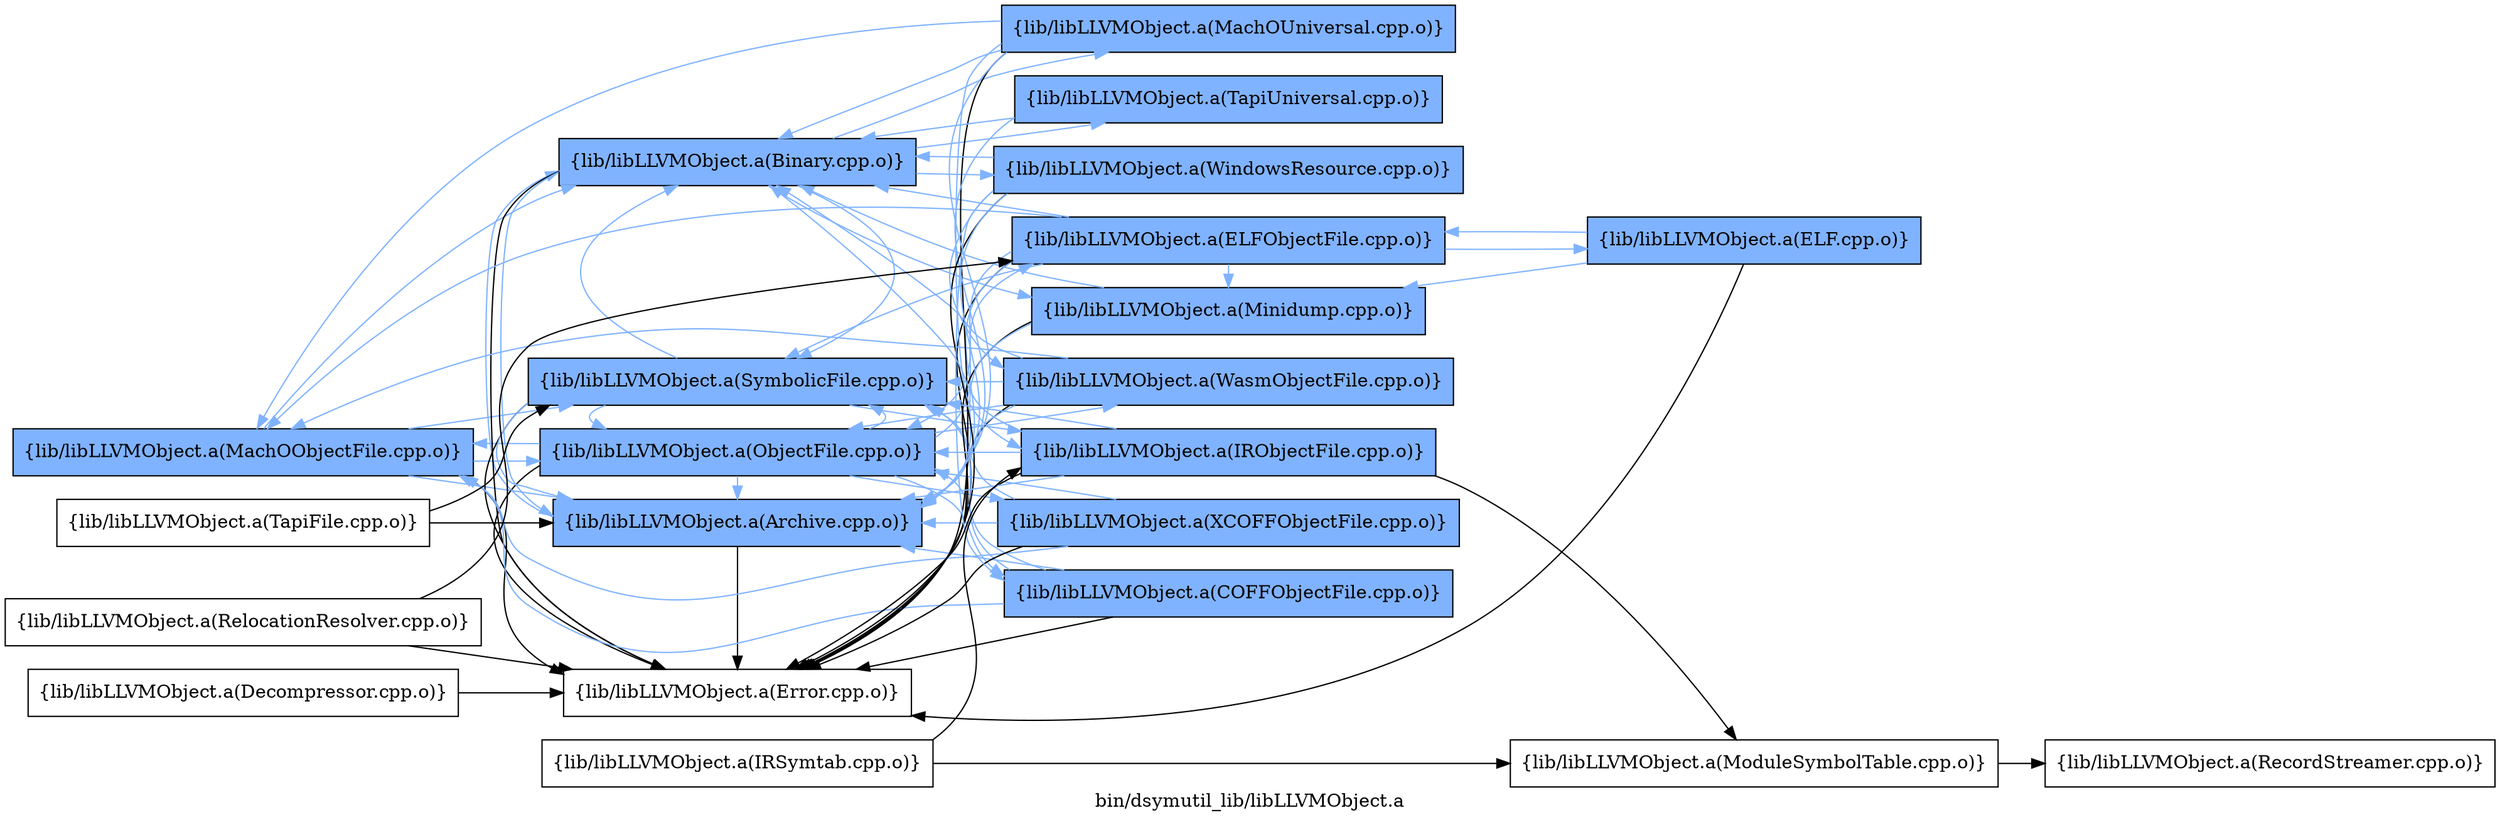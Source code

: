digraph "bin/dsymutil_lib/libLLVMObject.a" {
	label="bin/dsymutil_lib/libLLVMObject.a";
	rankdir=LR;
	{ rank=same; Node0x5624fb00cd58;  }
	{ rank=same; Node0x5624fb00c7b8; Node0x5624fb00a878; Node0x5624fafefa28; Node0x5624faff06a8; Node0x5624faffcd18;  }
	{ rank=same; Node0x5624fb00fe18; Node0x5624fb010cc8; Node0x5624faff97f8; Node0x5624faffa7e8; Node0x5624fb0086b8; Node0x5624fb009928; Node0x5624faffb0f8; Node0x5624faff9b68; Node0x5624fb008de8;  }
	{ rank=same; Node0x5624fb0109f8; Node0x5624fb00a058;  }
	{ rank=same; Node0x5624fb00cd58;  }
	{ rank=same; Node0x5624fb00c7b8; Node0x5624fb00a878; Node0x5624fafefa28; Node0x5624faff06a8; Node0x5624faffcd18;  }
	{ rank=same; Node0x5624fb00fe18; Node0x5624fb010cc8; Node0x5624faff97f8; Node0x5624faffa7e8; Node0x5624fb0086b8; Node0x5624fb009928; Node0x5624faffb0f8; Node0x5624faff9b68; Node0x5624fb008de8;  }
	{ rank=same; Node0x5624fb0109f8; Node0x5624fb00a058;  }

	Node0x5624fb00cd58 [shape=record,shape=box,group=1,style=filled,fillcolor="0.600000 0.5 1",label="{lib/libLLVMObject.a(MachOObjectFile.cpp.o)}"];
	Node0x5624fb00cd58 -> Node0x5624fb00c7b8;
	Node0x5624fb00cd58 -> Node0x5624fb00a878[color="0.600000 0.5 1"];
	Node0x5624fb00cd58 -> Node0x5624fafefa28[color="0.600000 0.5 1"];
	Node0x5624fb00cd58 -> Node0x5624faff06a8[color="0.600000 0.5 1"];
	Node0x5624fb00cd58 -> Node0x5624faffcd18[color="0.600000 0.5 1"];
	Node0x5624faff06a8 [shape=record,shape=box,group=1,style=filled,fillcolor="0.600000 0.5 1",label="{lib/libLLVMObject.a(Binary.cpp.o)}"];
	Node0x5624faff06a8 -> Node0x5624fb00c7b8;
	Node0x5624faff06a8 -> Node0x5624fb0086b8[color="0.600000 0.5 1"];
	Node0x5624faff06a8 -> Node0x5624fb009928[color="0.600000 0.5 1"];
	Node0x5624faff06a8 -> Node0x5624fafefa28[color="0.600000 0.5 1"];
	Node0x5624faff06a8 -> Node0x5624faffcd18[color="0.600000 0.5 1"];
	Node0x5624faff06a8 -> Node0x5624faffb0f8[color="0.600000 0.5 1"];
	Node0x5624faff06a8 -> Node0x5624faff9b68[color="0.600000 0.5 1"];
	Node0x5624fb00c7b8 [shape=record,shape=box,group=0,label="{lib/libLLVMObject.a(Error.cpp.o)}"];
	Node0x5624fb0086b8 [shape=record,shape=box,group=1,style=filled,fillcolor="0.600000 0.5 1",label="{lib/libLLVMObject.a(MachOUniversal.cpp.o)}"];
	Node0x5624fb0086b8 -> Node0x5624fb00c7b8;
	Node0x5624fb0086b8 -> Node0x5624fb00cd58[color="0.600000 0.5 1"];
	Node0x5624fb0086b8 -> Node0x5624fb008de8[color="0.600000 0.5 1"];
	Node0x5624fb0086b8 -> Node0x5624fafefa28[color="0.600000 0.5 1"];
	Node0x5624fb0086b8 -> Node0x5624faff06a8[color="0.600000 0.5 1"];
	Node0x5624fb00a878 [shape=record,shape=box,group=1,style=filled,fillcolor="0.600000 0.5 1",label="{lib/libLLVMObject.a(ObjectFile.cpp.o)}"];
	Node0x5624fb00a878 -> Node0x5624fb00c7b8;
	Node0x5624fb00a878 -> Node0x5624fb00cd58[color="0.600000 0.5 1"];
	Node0x5624fb00a878 -> Node0x5624fb00fe18[color="0.600000 0.5 1"];
	Node0x5624fb00a878 -> Node0x5624fb010cc8[color="0.600000 0.5 1"];
	Node0x5624fb00a878 -> Node0x5624fafefa28[color="0.600000 0.5 1"];
	Node0x5624fb00a878 -> Node0x5624faffcd18[color="0.600000 0.5 1"];
	Node0x5624fb00a878 -> Node0x5624faff97f8[color="0.600000 0.5 1"];
	Node0x5624fb00a878 -> Node0x5624faffa7e8[color="0.600000 0.5 1"];
	Node0x5624fafefa28 [shape=record,shape=box,group=1,style=filled,fillcolor="0.600000 0.5 1",label="{lib/libLLVMObject.a(Archive.cpp.o)}"];
	Node0x5624fafefa28 -> Node0x5624fb00c7b8;
	Node0x5624fafefa28 -> Node0x5624faff06a8[color="0.600000 0.5 1"];
	Node0x5624faff0338 [shape=record,shape=box,group=0,label="{lib/libLLVMObject.a(Decompressor.cpp.o)}"];
	Node0x5624faff0338 -> Node0x5624fb00c7b8;
	Node0x5624faffc7c8 [shape=record,shape=box,group=0,label="{lib/libLLVMObject.a(RelocationResolver.cpp.o)}"];
	Node0x5624faffc7c8 -> Node0x5624fb00c7b8;
	Node0x5624faffc7c8 -> Node0x5624fb00fe18;
	Node0x5624fb009928 [shape=record,shape=box,group=1,style=filled,fillcolor="0.600000 0.5 1",label="{lib/libLLVMObject.a(Minidump.cpp.o)}"];
	Node0x5624fb009928 -> Node0x5624fb00c7b8;
	Node0x5624fb009928 -> Node0x5624fafefa28[color="0.600000 0.5 1"];
	Node0x5624fb009928 -> Node0x5624faff06a8[color="0.600000 0.5 1"];
	Node0x5624faffcd18 [shape=record,shape=box,group=1,style=filled,fillcolor="0.600000 0.5 1",label="{lib/libLLVMObject.a(SymbolicFile.cpp.o)}"];
	Node0x5624faffcd18 -> Node0x5624fb00c7b8;
	Node0x5624faffcd18 -> Node0x5624fb008de8[color="0.600000 0.5 1"];
	Node0x5624faffcd18 -> Node0x5624fb00a878[color="0.600000 0.5 1"];
	Node0x5624faffcd18 -> Node0x5624fafefa28[color="0.600000 0.5 1"];
	Node0x5624faffcd18 -> Node0x5624faff06a8[color="0.600000 0.5 1"];
	Node0x5624faffb0f8 [shape=record,shape=box,group=1,style=filled,fillcolor="0.600000 0.5 1",label="{lib/libLLVMObject.a(TapiUniversal.cpp.o)}"];
	Node0x5624faffb0f8 -> Node0x5624fafefa28[color="0.600000 0.5 1"];
	Node0x5624faffb0f8 -> Node0x5624faff06a8[color="0.600000 0.5 1"];
	Node0x5624faff9b68 [shape=record,shape=box,group=1,style=filled,fillcolor="0.600000 0.5 1",label="{lib/libLLVMObject.a(WindowsResource.cpp.o)}"];
	Node0x5624faff9b68 -> Node0x5624fb00c7b8;
	Node0x5624faff9b68 -> Node0x5624fb010cc8[color="0.600000 0.5 1"];
	Node0x5624faff9b68 -> Node0x5624fafefa28[color="0.600000 0.5 1"];
	Node0x5624faff9b68 -> Node0x5624faff06a8[color="0.600000 0.5 1"];
	Node0x5624faff9b68 -> Node0x5624faff97f8[color="0.600000 0.5 1"];
	Node0x5624fb008de8 [shape=record,shape=box,group=1,style=filled,fillcolor="0.600000 0.5 1",label="{lib/libLLVMObject.a(IRObjectFile.cpp.o)}"];
	Node0x5624fb008de8 -> Node0x5624fb00c7b8;
	Node0x5624fb008de8 -> Node0x5624fb00a058;
	Node0x5624fb008de8 -> Node0x5624fb00a878[color="0.600000 0.5 1"];
	Node0x5624fb008de8 -> Node0x5624fafefa28[color="0.600000 0.5 1"];
	Node0x5624fb008de8 -> Node0x5624faff06a8[color="0.600000 0.5 1"];
	Node0x5624fb008de8 -> Node0x5624faffcd18[color="0.600000 0.5 1"];
	Node0x5624fb00a058 [shape=record,shape=box,group=0,label="{lib/libLLVMObject.a(ModuleSymbolTable.cpp.o)}"];
	Node0x5624fb00a058 -> Node0x5624faffc548;
	Node0x5624fb009568 [shape=record,shape=box,group=0,label="{lib/libLLVMObject.a(IRSymtab.cpp.o)}"];
	Node0x5624fb009568 -> Node0x5624fb008de8;
	Node0x5624fb009568 -> Node0x5624fb00a058;
	Node0x5624faffc548 [shape=record,shape=box,group=0,label="{lib/libLLVMObject.a(RecordStreamer.cpp.o)}"];
	Node0x5624fb00fe18 [shape=record,shape=box,group=1,style=filled,fillcolor="0.600000 0.5 1",label="{lib/libLLVMObject.a(ELFObjectFile.cpp.o)}"];
	Node0x5624fb00fe18 -> Node0x5624fb00c7b8;
	Node0x5624fb00fe18 -> Node0x5624fb00cd58[color="0.600000 0.5 1"];
	Node0x5624fb00fe18 -> Node0x5624fb009928[color="0.600000 0.5 1"];
	Node0x5624fb00fe18 -> Node0x5624fb00a878[color="0.600000 0.5 1"];
	Node0x5624fb00fe18 -> Node0x5624fb0109f8[color="0.600000 0.5 1"];
	Node0x5624fb00fe18 -> Node0x5624fafefa28[color="0.600000 0.5 1"];
	Node0x5624fb00fe18 -> Node0x5624faff06a8[color="0.600000 0.5 1"];
	Node0x5624fb00fe18 -> Node0x5624faffcd18[color="0.600000 0.5 1"];
	Node0x5624fb010cc8 [shape=record,shape=box,group=1,style=filled,fillcolor="0.600000 0.5 1",label="{lib/libLLVMObject.a(COFFObjectFile.cpp.o)}"];
	Node0x5624fb010cc8 -> Node0x5624fb00c7b8;
	Node0x5624fb010cc8 -> Node0x5624fb00cd58[color="0.600000 0.5 1"];
	Node0x5624fb010cc8 -> Node0x5624fb00a878[color="0.600000 0.5 1"];
	Node0x5624fb010cc8 -> Node0x5624fafefa28[color="0.600000 0.5 1"];
	Node0x5624fb010cc8 -> Node0x5624faffcd18[color="0.600000 0.5 1"];
	Node0x5624faff97f8 [shape=record,shape=box,group=1,style=filled,fillcolor="0.600000 0.5 1",label="{lib/libLLVMObject.a(WasmObjectFile.cpp.o)}"];
	Node0x5624faff97f8 -> Node0x5624fb00c7b8;
	Node0x5624faff97f8 -> Node0x5624fb00cd58[color="0.600000 0.5 1"];
	Node0x5624faff97f8 -> Node0x5624fb00a878[color="0.600000 0.5 1"];
	Node0x5624faff97f8 -> Node0x5624fafefa28[color="0.600000 0.5 1"];
	Node0x5624faff97f8 -> Node0x5624faff06a8[color="0.600000 0.5 1"];
	Node0x5624faff97f8 -> Node0x5624faffcd18[color="0.600000 0.5 1"];
	Node0x5624faffa7e8 [shape=record,shape=box,group=1,style=filled,fillcolor="0.600000 0.5 1",label="{lib/libLLVMObject.a(XCOFFObjectFile.cpp.o)}"];
	Node0x5624faffa7e8 -> Node0x5624fb00c7b8;
	Node0x5624faffa7e8 -> Node0x5624fb00cd58[color="0.600000 0.5 1"];
	Node0x5624faffa7e8 -> Node0x5624fb00a878[color="0.600000 0.5 1"];
	Node0x5624faffa7e8 -> Node0x5624fafefa28[color="0.600000 0.5 1"];
	Node0x5624faffa7e8 -> Node0x5624faffcd18[color="0.600000 0.5 1"];
	Node0x5624fb0109f8 [shape=record,shape=box,group=1,style=filled,fillcolor="0.600000 0.5 1",label="{lib/libLLVMObject.a(ELF.cpp.o)}"];
	Node0x5624fb0109f8 -> Node0x5624fb00c7b8;
	Node0x5624fb0109f8 -> Node0x5624fb009928[color="0.600000 0.5 1"];
	Node0x5624fb0109f8 -> Node0x5624fb00fe18[color="0.600000 0.5 1"];
	Node0x5624faffb2d8 [shape=record,shape=box,group=0,label="{lib/libLLVMObject.a(TapiFile.cpp.o)}"];
	Node0x5624faffb2d8 -> Node0x5624fafefa28;
	Node0x5624faffb2d8 -> Node0x5624faffcd18;
}
